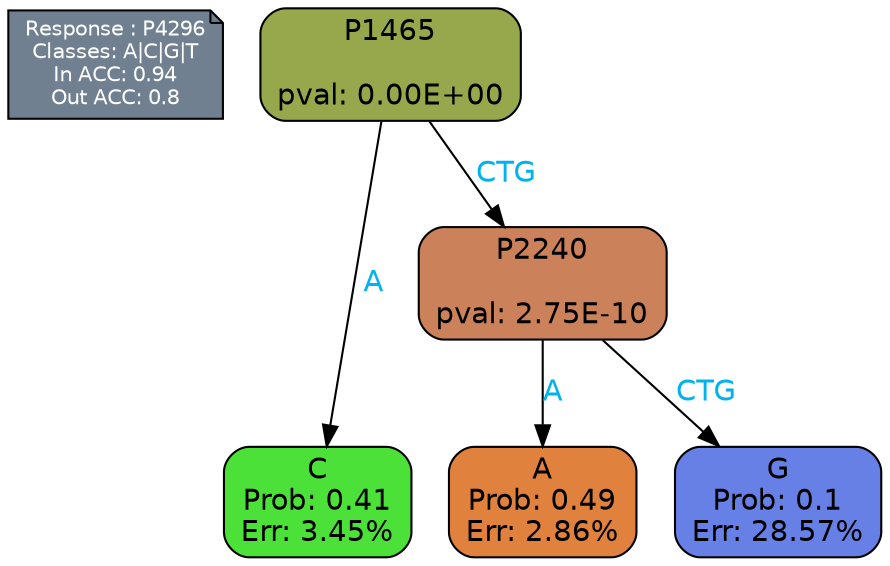 digraph Tree {
node [shape=box, style="filled, rounded", color="black", fontname=helvetica] ;
graph [ranksep=equally, splines=polylines, bgcolor=transparent, dpi=600] ;
edge [fontname=helvetica] ;
LEGEND [label="Response : P4296
Classes: A|C|G|T
In ACC: 0.94
Out ACC: 0.8
",shape=note,align=left,style=filled,fillcolor="slategray",fontcolor="white",fontsize=10];1 [label="P1465

pval: 0.00E+00", fillcolor="#97a84c"] ;
2 [label="C
Prob: 0.41
Err: 3.45%", fillcolor="#4ce139"] ;
3 [label="P2240

pval: 2.75E-10", fillcolor="#cb8159"] ;
4 [label="A
Prob: 0.49
Err: 2.86%", fillcolor="#e0813d"] ;
5 [label="G
Prob: 0.1
Err: 28.57%", fillcolor="#6680e5"] ;
1 -> 2 [label="A",fontcolor=deepskyblue2] ;
1 -> 3 [label="CTG",fontcolor=deepskyblue2] ;
3 -> 4 [label="A",fontcolor=deepskyblue2] ;
3 -> 5 [label="CTG",fontcolor=deepskyblue2] ;
{rank = same; 2;4;5;}{rank = same; LEGEND;1;}}